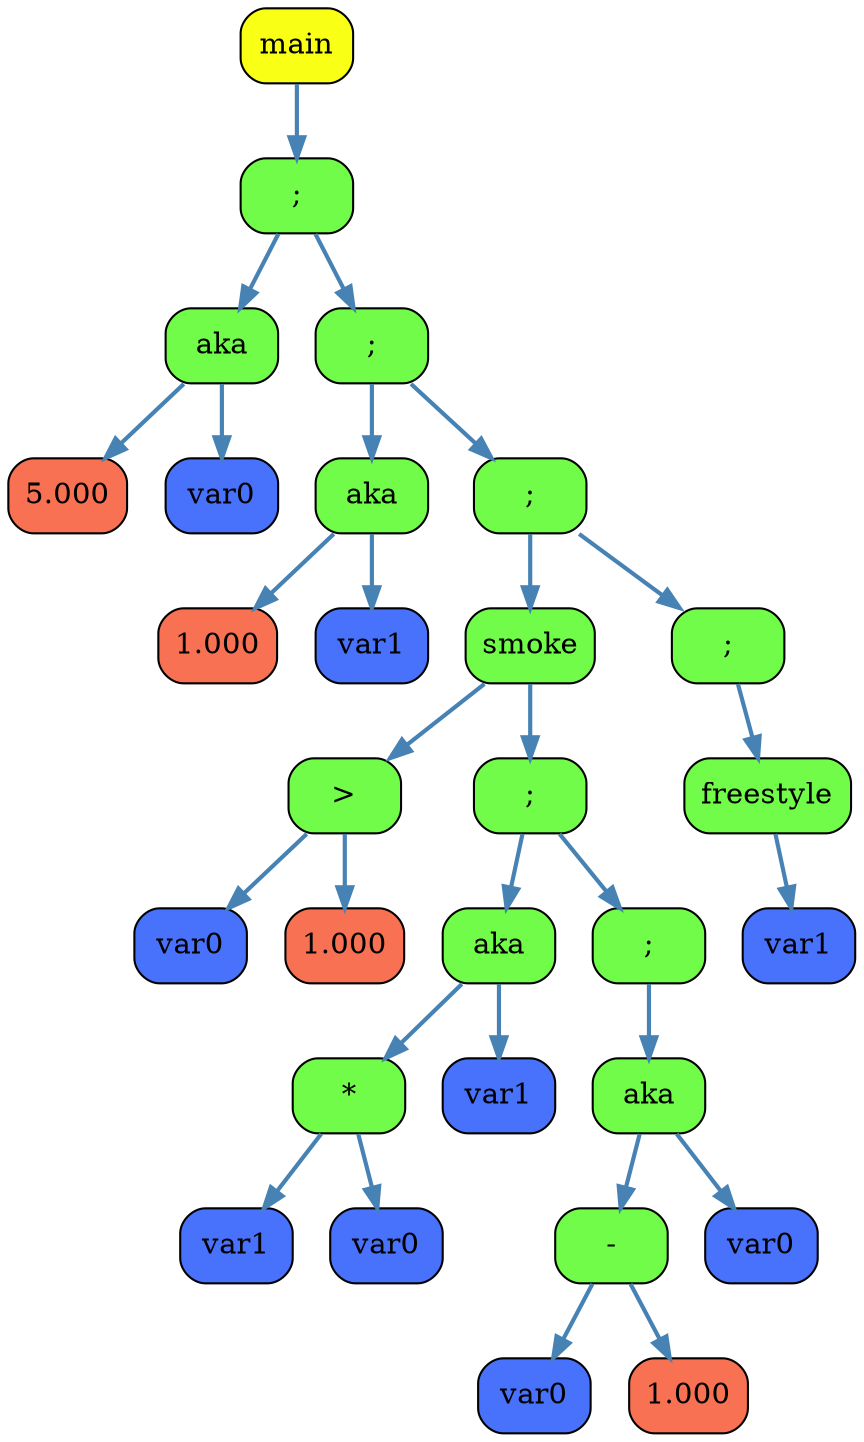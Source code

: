 digraph DotGraph
{
    Node1 [shape="box", color="black", fontcolor="black", fillcolor="#F9FF15", style="rounded, filled", weight="1", label="main"];
    Node4 [shape="box", color="black", fontcolor="black", fillcolor="#70FC48", style="rounded, filled", weight="1", label=";"];
    Node9 [shape="box", color="black", fontcolor="black", fillcolor="#70FC48", style="rounded, filled", weight="1", label="aka"];
    Node19 [shape="box", color="black", fontcolor="black", fillcolor="#F77152", style="rounded, filled", weight="1", label="5.000"];
    Node9 -> Node19 [color="#4682B4", style="bold", weight="1", label=""];
    Node20 [shape="box", color="black", fontcolor="black", fillcolor="#4871FC", style="rounded, filled", weight="1", label="var0"];
    Node9 -> Node20 [color="#4682B4", style="bold", weight="1", label=""];
    Node4 -> Node9 [color="#4682B4", style="bold", weight="1", label=""];
    Node10 [shape="box", color="black", fontcolor="black", fillcolor="#70FC48", style="rounded, filled", weight="1", label=";"];
    Node21 [shape="box", color="black", fontcolor="black", fillcolor="#70FC48", style="rounded, filled", weight="1", label="aka"];
    Node43 [shape="box", color="black", fontcolor="black", fillcolor="#F77152", style="rounded, filled", weight="1", label="1.000"];
    Node21 -> Node43 [color="#4682B4", style="bold", weight="1", label=""];
    Node44 [shape="box", color="black", fontcolor="black", fillcolor="#4871FC", style="rounded, filled", weight="1", label="var1"];
    Node21 -> Node44 [color="#4682B4", style="bold", weight="1", label=""];
    Node10 -> Node21 [color="#4682B4", style="bold", weight="1", label=""];
    Node22 [shape="box", color="black", fontcolor="black", fillcolor="#70FC48", style="rounded, filled", weight="1", label=";"];
    Node45 [shape="box", color="black", fontcolor="black", fillcolor="#70FC48", style="rounded, filled", weight="1", label="smoke"];
    Node91 [shape="box", color="black", fontcolor="black", fillcolor="#70FC48", style="rounded, filled", weight="1", label=">"];
    Node183 [shape="box", color="black", fontcolor="black", fillcolor="#4871FC", style="rounded, filled", weight="1", label="var0"];
    Node91 -> Node183 [color="#4682B4", style="bold", weight="1", label=""];
    Node184 [shape="box", color="black", fontcolor="black", fillcolor="#F77152", style="rounded, filled", weight="1", label="1.000"];
    Node91 -> Node184 [color="#4682B4", style="bold", weight="1", label=""];
    Node45 -> Node91 [color="#4682B4", style="bold", weight="1", label=""];
    Node92 [shape="box", color="black", fontcolor="black", fillcolor="#70FC48", style="rounded, filled", weight="1", label=";"];
    Node185 [shape="box", color="black", fontcolor="black", fillcolor="#70FC48", style="rounded, filled", weight="1", label="aka"];
    Node371 [shape="box", color="black", fontcolor="black", fillcolor="#70FC48", style="rounded, filled", weight="1", label="*"];
    Node743 [shape="box", color="black", fontcolor="black", fillcolor="#4871FC", style="rounded, filled", weight="1", label="var1"];
    Node371 -> Node743 [color="#4682B4", style="bold", weight="1", label=""];
    Node744 [shape="box", color="black", fontcolor="black", fillcolor="#4871FC", style="rounded, filled", weight="1", label="var0"];
    Node371 -> Node744 [color="#4682B4", style="bold", weight="1", label=""];
    Node185 -> Node371 [color="#4682B4", style="bold", weight="1", label=""];
    Node372 [shape="box", color="black", fontcolor="black", fillcolor="#4871FC", style="rounded, filled", weight="1", label="var1"];
    Node185 -> Node372 [color="#4682B4", style="bold", weight="1", label=""];
    Node92 -> Node185 [color="#4682B4", style="bold", weight="1", label=""];
    Node186 [shape="box", color="black", fontcolor="black", fillcolor="#70FC48", style="rounded, filled", weight="1", label=";"];
    Node373 [shape="box", color="black", fontcolor="black", fillcolor="#70FC48", style="rounded, filled", weight="1", label="aka"];
    Node747 [shape="box", color="black", fontcolor="black", fillcolor="#70FC48", style="rounded, filled", weight="1", label="-"];
    Node1495 [shape="box", color="black", fontcolor="black", fillcolor="#4871FC", style="rounded, filled", weight="1", label="var0"];
    Node747 -> Node1495 [color="#4682B4", style="bold", weight="1", label=""];
    Node1496 [shape="box", color="black", fontcolor="black", fillcolor="#F77152", style="rounded, filled", weight="1", label="1.000"];
    Node747 -> Node1496 [color="#4682B4", style="bold", weight="1", label=""];
    Node373 -> Node747 [color="#4682B4", style="bold", weight="1", label=""];
    Node748 [shape="box", color="black", fontcolor="black", fillcolor="#4871FC", style="rounded, filled", weight="1", label="var0"];
    Node373 -> Node748 [color="#4682B4", style="bold", weight="1", label=""];
    Node186 -> Node373 [color="#4682B4", style="bold", weight="1", label=""];
    Node92 -> Node186 [color="#4682B4", style="bold", weight="1", label=""];
    Node45 -> Node92 [color="#4682B4", style="bold", weight="1", label=""];
    Node22 -> Node45 [color="#4682B4", style="bold", weight="1", label=""];
    Node46 [shape="box", color="black", fontcolor="black", fillcolor="#70FC48", style="rounded, filled", weight="1", label=";"];
    Node93 [shape="box", color="black", fontcolor="black", fillcolor="#70FC48", style="rounded, filled", weight="1", label="freestyle"];
    Node188 [shape="box", color="black", fontcolor="black", fillcolor="#4871FC", style="rounded, filled", weight="1", label="var1"];
    Node93 -> Node188 [color="#4682B4", style="bold", weight="1", label=""];
    Node46 -> Node93 [color="#4682B4", style="bold", weight="1", label=""];
    Node22 -> Node46 [color="#4682B4", style="bold", weight="1", label=""];
    Node10 -> Node22 [color="#4682B4", style="bold", weight="1", label=""];
    Node4 -> Node10 [color="#4682B4", style="bold", weight="1", label=""];
    Node1 -> Node4 [color="#4682B4", style="bold", weight="1", label=""];
}

